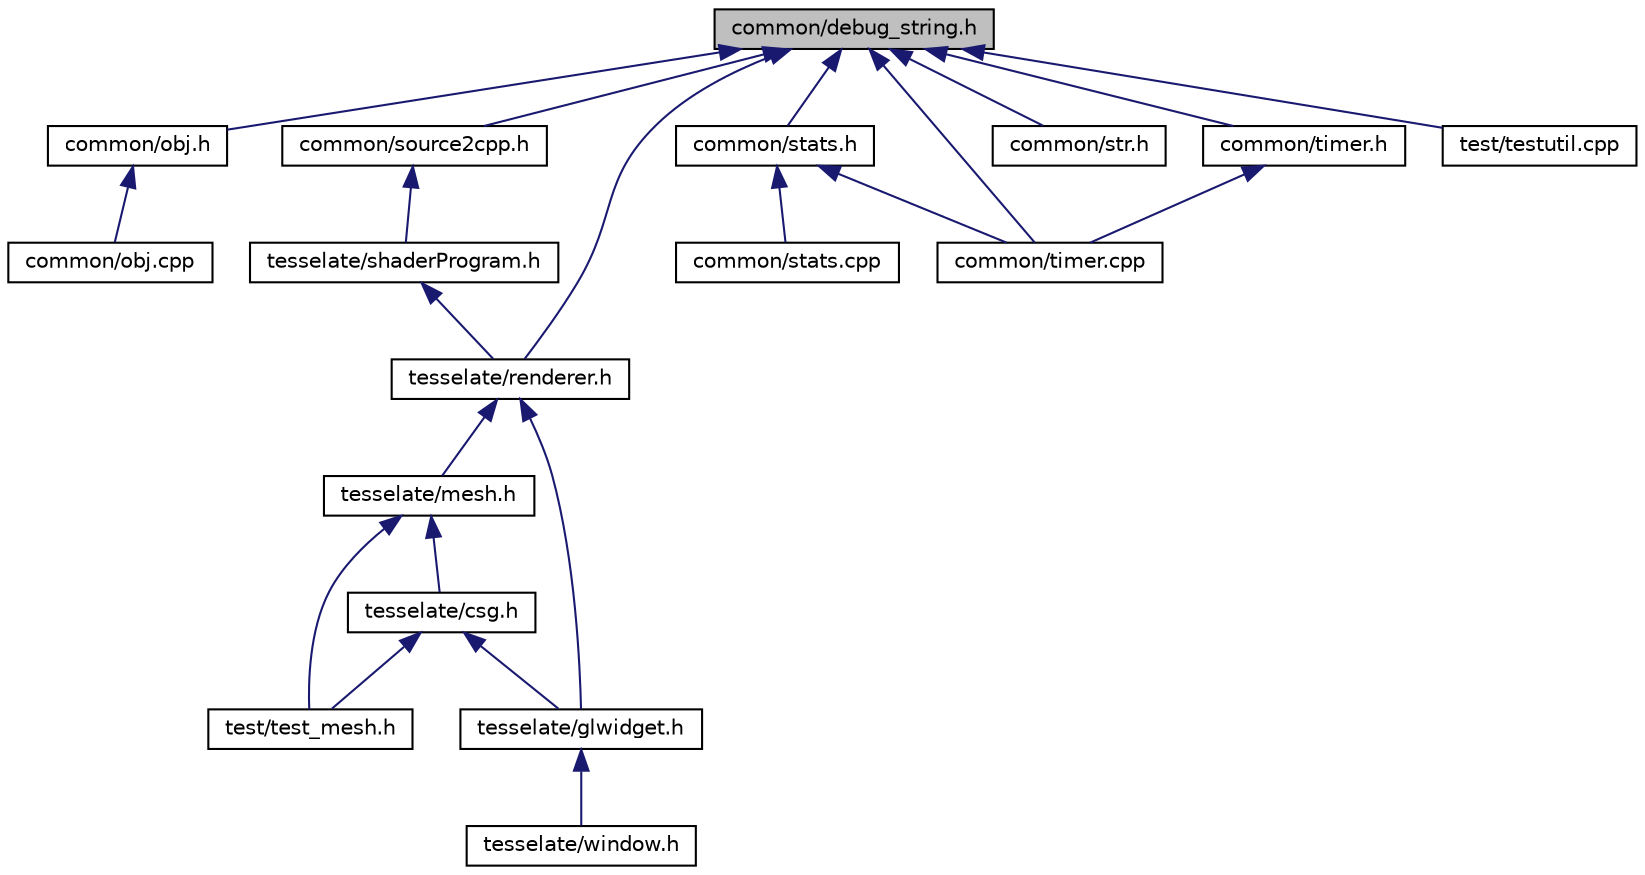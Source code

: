 digraph "common/debug_string.h"
{
  edge [fontname="Helvetica",fontsize="10",labelfontname="Helvetica",labelfontsize="10"];
  node [fontname="Helvetica",fontsize="10",shape=record];
  Node1 [label="common/debug_string.h",height=0.2,width=0.4,color="black", fillcolor="grey75", style="filled" fontcolor="black"];
  Node1 -> Node2 [dir="back",color="midnightblue",fontsize="10",style="solid",fontname="Helvetica"];
  Node2 [label="common/obj.h",height=0.2,width=0.4,color="black", fillcolor="white", style="filled",URL="$obj_8h.html",tooltip="OBJ format export. "];
  Node2 -> Node3 [dir="back",color="midnightblue",fontsize="10",style="solid",fontname="Helvetica"];
  Node3 [label="common/obj.cpp",height=0.2,width=0.4,color="black", fillcolor="white", style="filled",URL="$obj_8cpp.html",tooltip="OBJ format export. "];
  Node1 -> Node4 [dir="back",color="midnightblue",fontsize="10",style="solid",fontname="Helvetica"];
  Node4 [label="common/source2cpp.h",height=0.2,width=0.4,color="black", fillcolor="white", style="filled",URL="$source2cpp_8h.html",tooltip="Utilities for retrieving GLSL or CL source strings that have been baked into the executable. "];
  Node4 -> Node5 [dir="back",color="midnightblue",fontsize="10",style="solid",fontname="Helvetica"];
  Node5 [label="tesselate/shaderProgram.h",height=0.2,width=0.4,color="black", fillcolor="white", style="filled",URL="$shaderProgram_8h_source.html"];
  Node5 -> Node6 [dir="back",color="midnightblue",fontsize="10",style="solid",fontname="Helvetica"];
  Node6 [label="tesselate/renderer.h",height=0.2,width=0.4,color="black", fillcolor="white", style="filled",URL="$renderer_8h_source.html"];
  Node6 -> Node7 [dir="back",color="midnightblue",fontsize="10",style="solid",fontname="Helvetica"];
  Node7 [label="tesselate/mesh.h",height=0.2,width=0.4,color="black", fillcolor="white", style="filled",URL="$mesh_8h.html",tooltip="Data structure representing a triangle mesh in 3D space. "];
  Node7 -> Node8 [dir="back",color="midnightblue",fontsize="10",style="solid",fontname="Helvetica"];
  Node8 [label="tesselate/csg.h",height=0.2,width=0.4,color="black", fillcolor="white", style="filled",URL="$csg_8h.html",tooltip="Constructive Solid Geometry binary tree, with internal nodes representing binary set operations and l..."];
  Node8 -> Node9 [dir="back",color="midnightblue",fontsize="10",style="solid",fontname="Helvetica"];
  Node9 [label="tesselate/glwidget.h",height=0.2,width=0.4,color="black", fillcolor="white", style="filled",URL="$glwidget_8h_source.html"];
  Node9 -> Node10 [dir="back",color="midnightblue",fontsize="10",style="solid",fontname="Helvetica"];
  Node10 [label="tesselate/window.h",height=0.2,width=0.4,color="black", fillcolor="white", style="filled",URL="$window_8h_source.html"];
  Node8 -> Node11 [dir="back",color="midnightblue",fontsize="10",style="solid",fontname="Helvetica"];
  Node11 [label="test/test_mesh.h",height=0.2,width=0.4,color="black", fillcolor="white", style="filled",URL="$test__mesh_8h_source.html"];
  Node7 -> Node11 [dir="back",color="midnightblue",fontsize="10",style="solid",fontname="Helvetica"];
  Node6 -> Node9 [dir="back",color="midnightblue",fontsize="10",style="solid",fontname="Helvetica"];
  Node1 -> Node12 [dir="back",color="midnightblue",fontsize="10",style="solid",fontname="Helvetica"];
  Node12 [label="common/stats.h",height=0.2,width=0.4,color="black", fillcolor="white", style="filled",URL="$stats_8h.html",tooltip="Utilities for recording statistics. "];
  Node12 -> Node13 [dir="back",color="midnightblue",fontsize="10",style="solid",fontname="Helvetica"];
  Node13 [label="common/stats.cpp",height=0.2,width=0.4,color="black", fillcolor="white", style="filled",URL="$stats_8cpp.html",tooltip="Utilities for recording statistics. "];
  Node12 -> Node14 [dir="back",color="midnightblue",fontsize="10",style="solid",fontname="Helvetica"];
  Node14 [label="common/timer.cpp",height=0.2,width=0.4,color="black", fillcolor="white", style="filled",URL="$common_2timer_8cpp.html",tooltip="Utilities to simplify profiling. "];
  Node1 -> Node15 [dir="back",color="midnightblue",fontsize="10",style="solid",fontname="Helvetica"];
  Node15 [label="common/str.h",height=0.2,width=0.4,color="black", fillcolor="white", style="filled",URL="$str_8h.html",tooltip="Misc string utilities. "];
  Node1 -> Node14 [dir="back",color="midnightblue",fontsize="10",style="solid",fontname="Helvetica"];
  Node1 -> Node16 [dir="back",color="midnightblue",fontsize="10",style="solid",fontname="Helvetica"];
  Node16 [label="common/timer.h",height=0.2,width=0.4,color="black", fillcolor="white", style="filled",URL="$common_2timer_8h.html",tooltip="Utilities to simplify profiling. "];
  Node16 -> Node14 [dir="back",color="midnightblue",fontsize="10",style="solid",fontname="Helvetica"];
  Node1 -> Node6 [dir="back",color="midnightblue",fontsize="10",style="solid",fontname="Helvetica"];
  Node1 -> Node17 [dir="back",color="midnightblue",fontsize="10",style="solid",fontname="Helvetica"];
  Node17 [label="test/testutil.cpp",height=0.2,width=0.4,color="black", fillcolor="white", style="filled",URL="$testutil_8cpp.html"];
}

